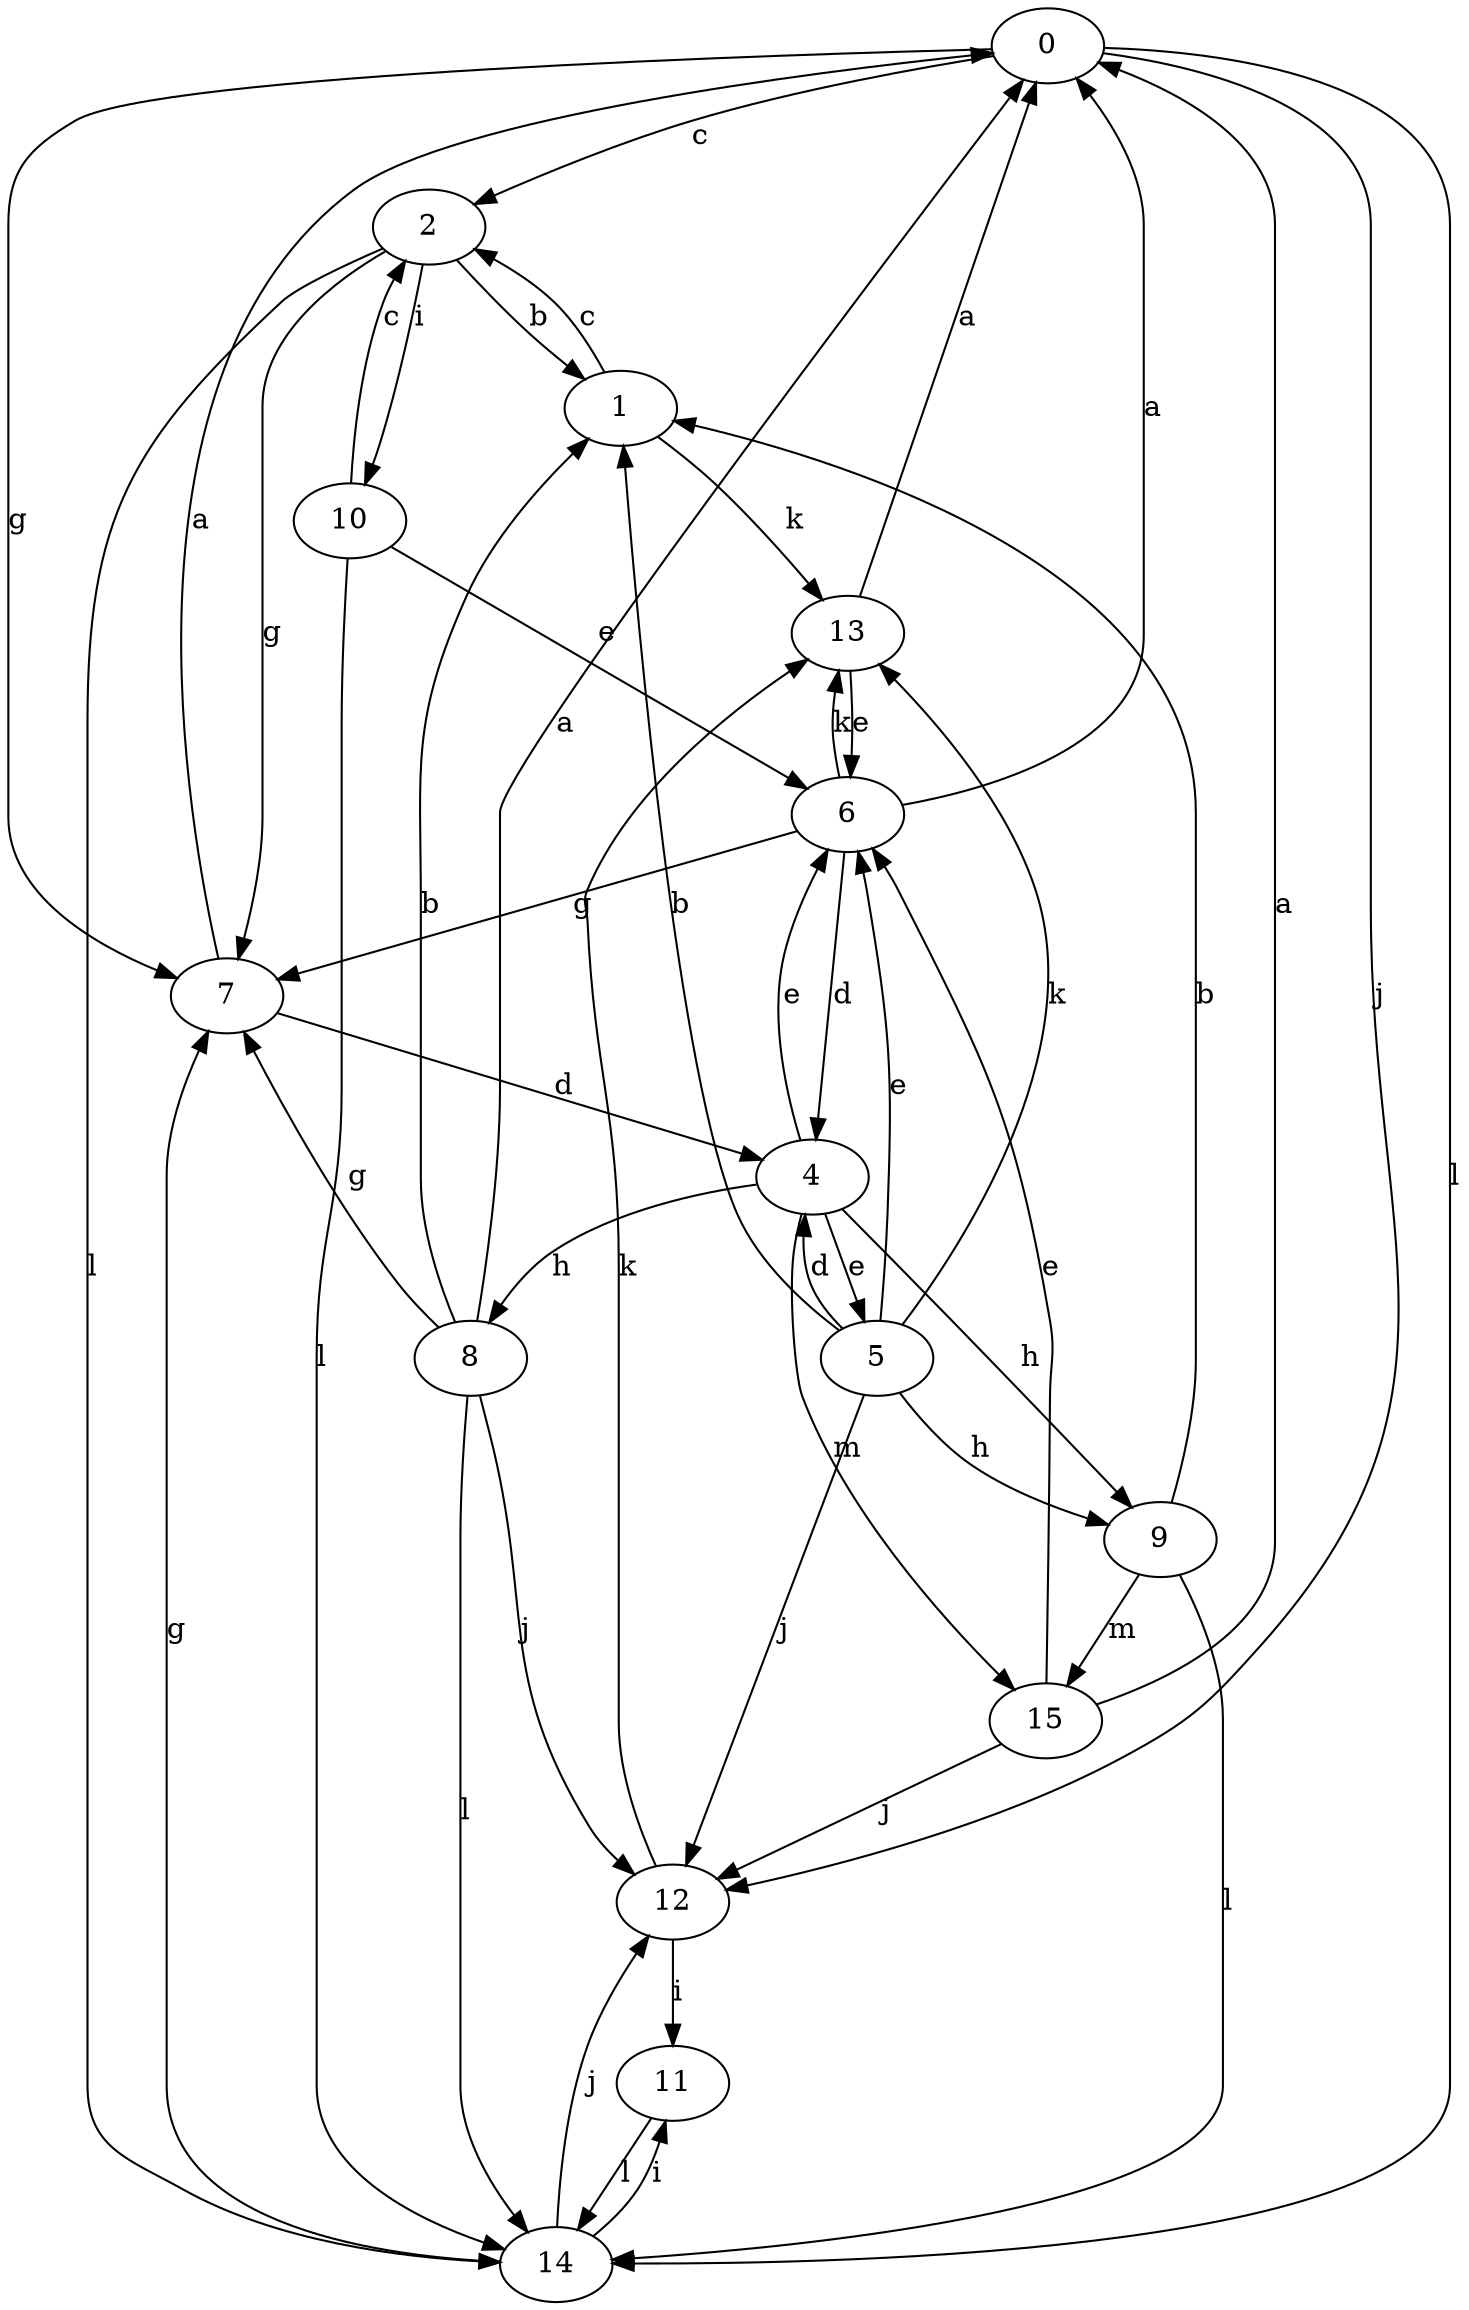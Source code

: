 strict digraph  {
0;
1;
2;
4;
5;
6;
7;
8;
9;
10;
11;
12;
13;
14;
15;
0 -> 2  [label=c];
0 -> 7  [label=g];
0 -> 12  [label=j];
0 -> 14  [label=l];
1 -> 2  [label=c];
1 -> 13  [label=k];
2 -> 1  [label=b];
2 -> 7  [label=g];
2 -> 10  [label=i];
2 -> 14  [label=l];
4 -> 5  [label=e];
4 -> 6  [label=e];
4 -> 8  [label=h];
4 -> 9  [label=h];
4 -> 15  [label=m];
5 -> 1  [label=b];
5 -> 4  [label=d];
5 -> 6  [label=e];
5 -> 9  [label=h];
5 -> 12  [label=j];
5 -> 13  [label=k];
6 -> 0  [label=a];
6 -> 4  [label=d];
6 -> 7  [label=g];
6 -> 13  [label=k];
7 -> 0  [label=a];
7 -> 4  [label=d];
8 -> 0  [label=a];
8 -> 1  [label=b];
8 -> 7  [label=g];
8 -> 12  [label=j];
8 -> 14  [label=l];
9 -> 1  [label=b];
9 -> 14  [label=l];
9 -> 15  [label=m];
10 -> 2  [label=c];
10 -> 6  [label=e];
10 -> 14  [label=l];
11 -> 14  [label=l];
12 -> 11  [label=i];
12 -> 13  [label=k];
13 -> 0  [label=a];
13 -> 6  [label=e];
14 -> 7  [label=g];
14 -> 11  [label=i];
14 -> 12  [label=j];
15 -> 0  [label=a];
15 -> 6  [label=e];
15 -> 12  [label=j];
}
